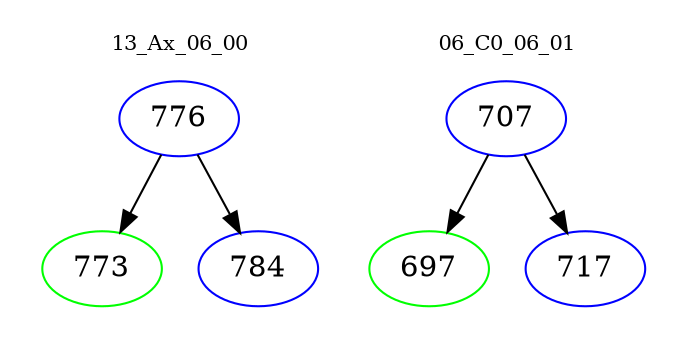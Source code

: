 digraph{
subgraph cluster_0 {
color = white
label = "13_Ax_06_00";
fontsize=10;
T0_776 [label="776", color="blue"]
T0_776 -> T0_773 [color="black"]
T0_773 [label="773", color="green"]
T0_776 -> T0_784 [color="black"]
T0_784 [label="784", color="blue"]
}
subgraph cluster_1 {
color = white
label = "06_C0_06_01";
fontsize=10;
T1_707 [label="707", color="blue"]
T1_707 -> T1_697 [color="black"]
T1_697 [label="697", color="green"]
T1_707 -> T1_717 [color="black"]
T1_717 [label="717", color="blue"]
}
}
